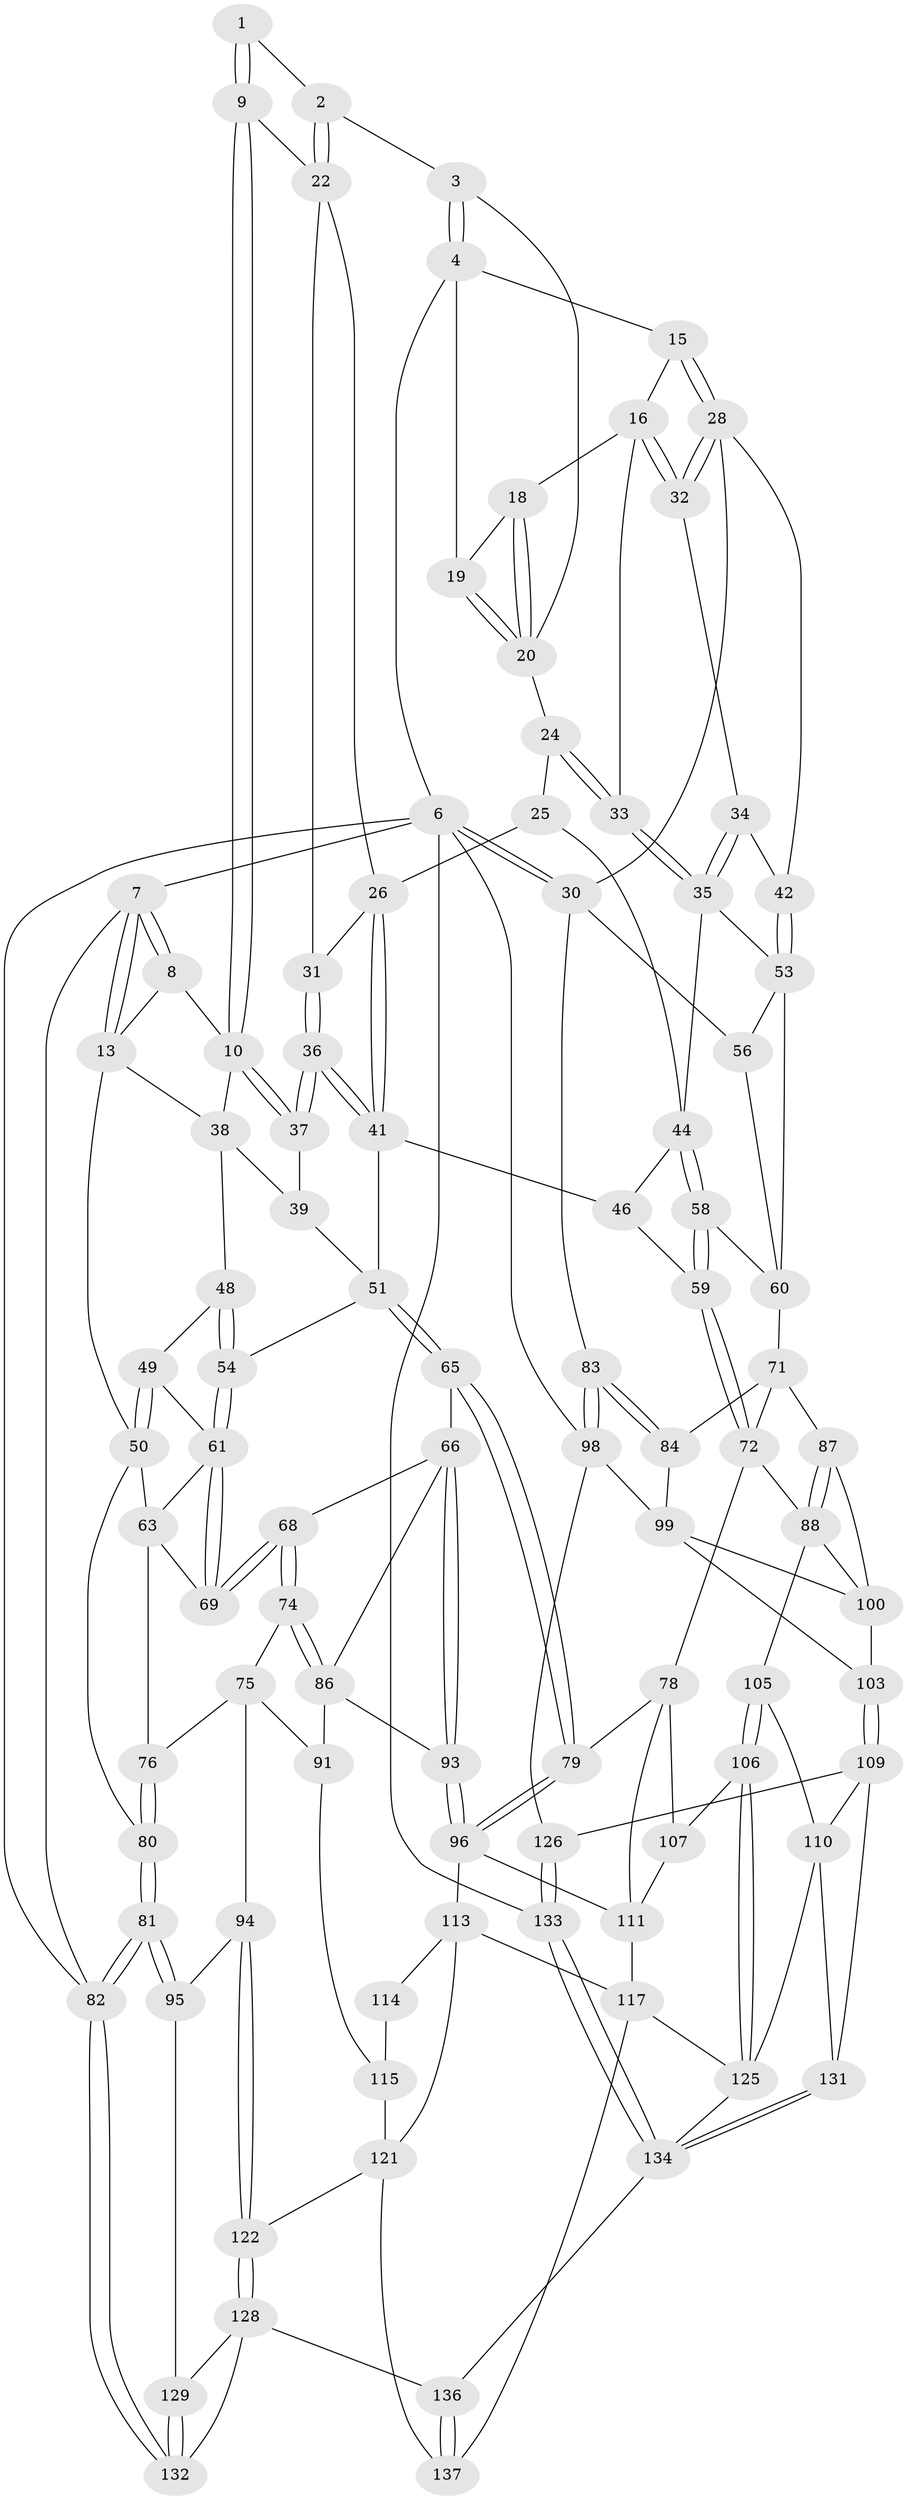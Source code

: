 // original degree distribution, {3: 0.014492753623188406, 4: 0.2391304347826087, 5: 0.5217391304347826, 6: 0.2246376811594203}
// Generated by graph-tools (version 1.1) at 2025/11/02/27/25 16:11:58]
// undirected, 96 vertices, 219 edges
graph export_dot {
graph [start="1"]
  node [color=gray90,style=filled];
  1 [pos="+0.47572709506023514+0"];
  2 [pos="+0.5674380078939726+0"];
  3 [pos="+0.594834588879141+0"];
  4 [pos="+0.7102744726860877+0",super="+5"];
  6 [pos="+1+0",super="+97"];
  7 [pos="+0+0"];
  8 [pos="+0.3632299787020672+0",super="+12"];
  9 [pos="+0.3332786634655273+0.13750738338888757"];
  10 [pos="+0.30426745816013384+0.1425668371937466",super="+11"];
  13 [pos="+0+0",super="+14"];
  15 [pos="+0.9045311822734032+0.061807198616421005"];
  16 [pos="+0.8476899926936946+0.1419327955546232",super="+17"];
  18 [pos="+0.8173231900603202+0.13948409502764192"];
  19 [pos="+0.7479326556991204+0.026496981982285242"];
  20 [pos="+0.730066497582556+0.16704292562246809",super="+21"];
  22 [pos="+0.563247561180949+0",super="+23"];
  24 [pos="+0.7151326731633556+0.18437945647989157"];
  25 [pos="+0.6737520008271705+0.19371833247955625"];
  26 [pos="+0.5883803747260017+0.16153839591803912",super="+27"];
  28 [pos="+1+0.15649938227721188",super="+29"];
  30 [pos="+1+0.1923407760912838",super="+55"];
  31 [pos="+0.41163856395436504+0.17654916042297147"];
  32 [pos="+0.9208646115373875+0.1981995594384608"];
  33 [pos="+0.8235415009486634+0.27447985034470707"];
  34 [pos="+0.9132190269157131+0.21224547505466707"];
  35 [pos="+0.8280279716943436+0.2849197388288336",super="+43"];
  36 [pos="+0.4673401655615038+0.25011456247575875"];
  37 [pos="+0.300774750777294+0.25653820243746395"];
  38 [pos="+0.11100297542352722+0.1595877285469495",super="+40"];
  39 [pos="+0.29636652424594057+0.26333608646443646"];
  41 [pos="+0.4962381623374715+0.2706964093105731",super="+47"];
  42 [pos="+0.9577106871761102+0.2897075470943461"];
  44 [pos="+0.7673288681437256+0.3406859286612819",super="+45"];
  46 [pos="+0.5370688497308601+0.3896011288286269"];
  48 [pos="+0.16577848187207825+0.3541971921931103"];
  49 [pos="+0+0.27705669540295513"];
  50 [pos="+0+0.1374134848804492",super="+64"];
  51 [pos="+0.45251427259797955+0.45507540441523914",super="+52"];
  53 [pos="+0.9026224526815751+0.3390361426699011",super="+57"];
  54 [pos="+0.16690732654427376+0.3661880410505156"];
  56 [pos="+0.9485889159876059+0.4200305046873257"];
  58 [pos="+0.7519454248827914+0.41867705092109636"];
  59 [pos="+0.7204950082648913+0.4551910155623576"];
  60 [pos="+0.8094388025146911+0.4330423364546809",super="+70"];
  61 [pos="+0.15513150159840045+0.40950334743956235",super="+62"];
  63 [pos="+0+0.47853123411832954",super="+73"];
  65 [pos="+0.4433166878714895+0.4885306394489584"];
  66 [pos="+0.37147514368788337+0.5249414761016803",super="+67"];
  68 [pos="+0.1821192996495481+0.44850623005439205"];
  69 [pos="+0.1592889571415756+0.42659519185612166"];
  71 [pos="+0.8859154408071022+0.5569931624812525",super="+85"];
  72 [pos="+0.7331605074698725+0.5453617923169742",super="+77"];
  74 [pos="+0.15894110008941506+0.5998152985698624"];
  75 [pos="+0.15242057474495363+0.6019418754269961",super="+92"];
  76 [pos="+0.07158213846848231+0.5915123087594244"];
  78 [pos="+0.5874800776508564+0.6666724955204004",super="+108"];
  79 [pos="+0.4697525801148201+0.5217391534973095"];
  80 [pos="+0+0.7225199673144369"];
  81 [pos="+0+0.7303596587653937"];
  82 [pos="+0+1"];
  83 [pos="+1+0.6493401687084116"];
  84 [pos="+1+0.655003341976375"];
  86 [pos="+0.20964137664954252+0.6087246904850458",super="+90"];
  87 [pos="+0.7970810523331663+0.7104703268372041"];
  88 [pos="+0.7758356644068827+0.7256715955665198",super="+89"];
  91 [pos="+0.20117696965251364+0.7795715981161099"];
  93 [pos="+0.32142539345581445+0.72349937164214"];
  94 [pos="+0.1325626042377729+0.8026061241474336"];
  95 [pos="+0.02016723253669058+0.7962917786167583"];
  96 [pos="+0.3835478732552272+0.7669946511898265",super="+112"];
  98 [pos="+1+1",super="+104"];
  99 [pos="+0.9711226171476781+0.713843915498788",super="+102"];
  100 [pos="+0.9195927170357752+0.7278833933623654",super="+101"];
  103 [pos="+0.8455876337685481+0.8496184702595503"];
  105 [pos="+0.7007841085624071+0.8670564022409272"];
  106 [pos="+0.6467171052172609+0.8976934893606786"];
  107 [pos="+0.613416863611556+0.8544175138594844"];
  109 [pos="+0.8122737668739355+0.882354871917848",super="+127"];
  110 [pos="+0.7659835763605217+0.8897214042951288",super="+124"];
  111 [pos="+0.4779535448227325+0.7843279979677981",super="+116"];
  113 [pos="+0.407436472005048+0.8129808042525735",super="+119"];
  114 [pos="+0.36795022617868595+0.83145346198094"];
  115 [pos="+0.28279455952480287+0.8606578126765588",super="+120"];
  117 [pos="+0.5145764083944834+0.9206224983666484",super="+118"];
  121 [pos="+0.3014413940437333+0.963692473081167",super="+123"];
  122 [pos="+0.1783100430796817+0.9238988688806081"];
  125 [pos="+0.6321891957929592+0.9432922857378734",super="+130"];
  126 [pos="+0.8932727690307195+0.9741589475986914"];
  128 [pos="+0.14692045246478508+0.9954469832372164",super="+138"];
  129 [pos="+0.06525647042375227+0.9514382460239273"];
  131 [pos="+0.7787656160101861+1"];
  132 [pos="+0+1"];
  133 [pos="+0.818689380975943+1"];
  134 [pos="+0.7743494712880578+1",super="+135"];
  136 [pos="+0.3873513094137667+1"];
  137 [pos="+0.38453042317184194+1"];
  1 -- 2;
  1 -- 9;
  1 -- 9;
  2 -- 3;
  2 -- 22;
  2 -- 22;
  3 -- 4;
  3 -- 4;
  3 -- 20;
  4 -- 19;
  4 -- 6;
  4 -- 15;
  6 -- 7;
  6 -- 30;
  6 -- 30;
  6 -- 82;
  6 -- 133;
  6 -- 98;
  7 -- 8;
  7 -- 8;
  7 -- 13;
  7 -- 13;
  7 -- 82;
  8 -- 10;
  8 -- 13;
  9 -- 10;
  9 -- 10;
  9 -- 22;
  10 -- 37;
  10 -- 37;
  10 -- 38;
  13 -- 50;
  13 -- 38;
  15 -- 16;
  15 -- 28;
  15 -- 28;
  16 -- 32;
  16 -- 32;
  16 -- 33;
  16 -- 18;
  18 -- 19;
  18 -- 20;
  18 -- 20;
  19 -- 20;
  19 -- 20;
  20 -- 24;
  22 -- 26;
  22 -- 31;
  24 -- 25;
  24 -- 33;
  24 -- 33;
  25 -- 26;
  25 -- 44;
  26 -- 41;
  26 -- 41;
  26 -- 31;
  28 -- 32;
  28 -- 32;
  28 -- 42;
  28 -- 30;
  30 -- 56;
  30 -- 83;
  31 -- 36;
  31 -- 36;
  32 -- 34;
  33 -- 35;
  33 -- 35;
  34 -- 35;
  34 -- 35;
  34 -- 42;
  35 -- 44;
  35 -- 53;
  36 -- 37;
  36 -- 37;
  36 -- 41;
  36 -- 41;
  37 -- 39;
  38 -- 48;
  38 -- 39;
  39 -- 51;
  41 -- 51;
  41 -- 46;
  42 -- 53;
  42 -- 53;
  44 -- 58;
  44 -- 58;
  44 -- 46;
  46 -- 59;
  48 -- 49;
  48 -- 54;
  48 -- 54;
  49 -- 50;
  49 -- 50;
  49 -- 61;
  50 -- 80;
  50 -- 63;
  51 -- 65;
  51 -- 65;
  51 -- 54;
  53 -- 56;
  53 -- 60;
  54 -- 61;
  54 -- 61;
  56 -- 60;
  58 -- 59;
  58 -- 59;
  58 -- 60;
  59 -- 72;
  59 -- 72;
  60 -- 71;
  61 -- 69;
  61 -- 69;
  61 -- 63;
  63 -- 76;
  63 -- 69;
  65 -- 66;
  65 -- 79;
  65 -- 79;
  66 -- 93;
  66 -- 93;
  66 -- 68;
  66 -- 86;
  68 -- 69;
  68 -- 69;
  68 -- 74;
  68 -- 74;
  71 -- 72;
  71 -- 84;
  71 -- 87;
  72 -- 78;
  72 -- 88;
  74 -- 75;
  74 -- 86;
  74 -- 86;
  75 -- 76;
  75 -- 91;
  75 -- 94;
  76 -- 80;
  76 -- 80;
  78 -- 79;
  78 -- 107;
  78 -- 111;
  79 -- 96;
  79 -- 96;
  80 -- 81;
  80 -- 81;
  81 -- 82;
  81 -- 82;
  81 -- 95;
  81 -- 95;
  82 -- 132;
  82 -- 132;
  83 -- 84;
  83 -- 84;
  83 -- 98;
  83 -- 98;
  84 -- 99;
  86 -- 91;
  86 -- 93;
  87 -- 88;
  87 -- 88;
  87 -- 100;
  88 -- 105;
  88 -- 100;
  91 -- 115;
  93 -- 96;
  93 -- 96;
  94 -- 95;
  94 -- 122;
  94 -- 122;
  95 -- 129;
  96 -- 113;
  96 -- 111;
  98 -- 126;
  98 -- 99;
  99 -- 100;
  99 -- 103;
  100 -- 103;
  103 -- 109;
  103 -- 109;
  105 -- 106;
  105 -- 106;
  105 -- 110;
  106 -- 107;
  106 -- 125;
  106 -- 125;
  107 -- 111;
  109 -- 110;
  109 -- 131;
  109 -- 126;
  110 -- 131;
  110 -- 125;
  111 -- 117;
  113 -- 114;
  113 -- 121;
  113 -- 117;
  114 -- 115 [weight=2];
  115 -- 121;
  117 -- 137;
  117 -- 125;
  121 -- 122;
  121 -- 137;
  122 -- 128;
  122 -- 128;
  125 -- 134;
  126 -- 133;
  126 -- 133;
  128 -- 129;
  128 -- 132;
  128 -- 136;
  129 -- 132;
  129 -- 132;
  131 -- 134;
  131 -- 134;
  133 -- 134;
  133 -- 134;
  134 -- 136;
  136 -- 137;
  136 -- 137;
}
